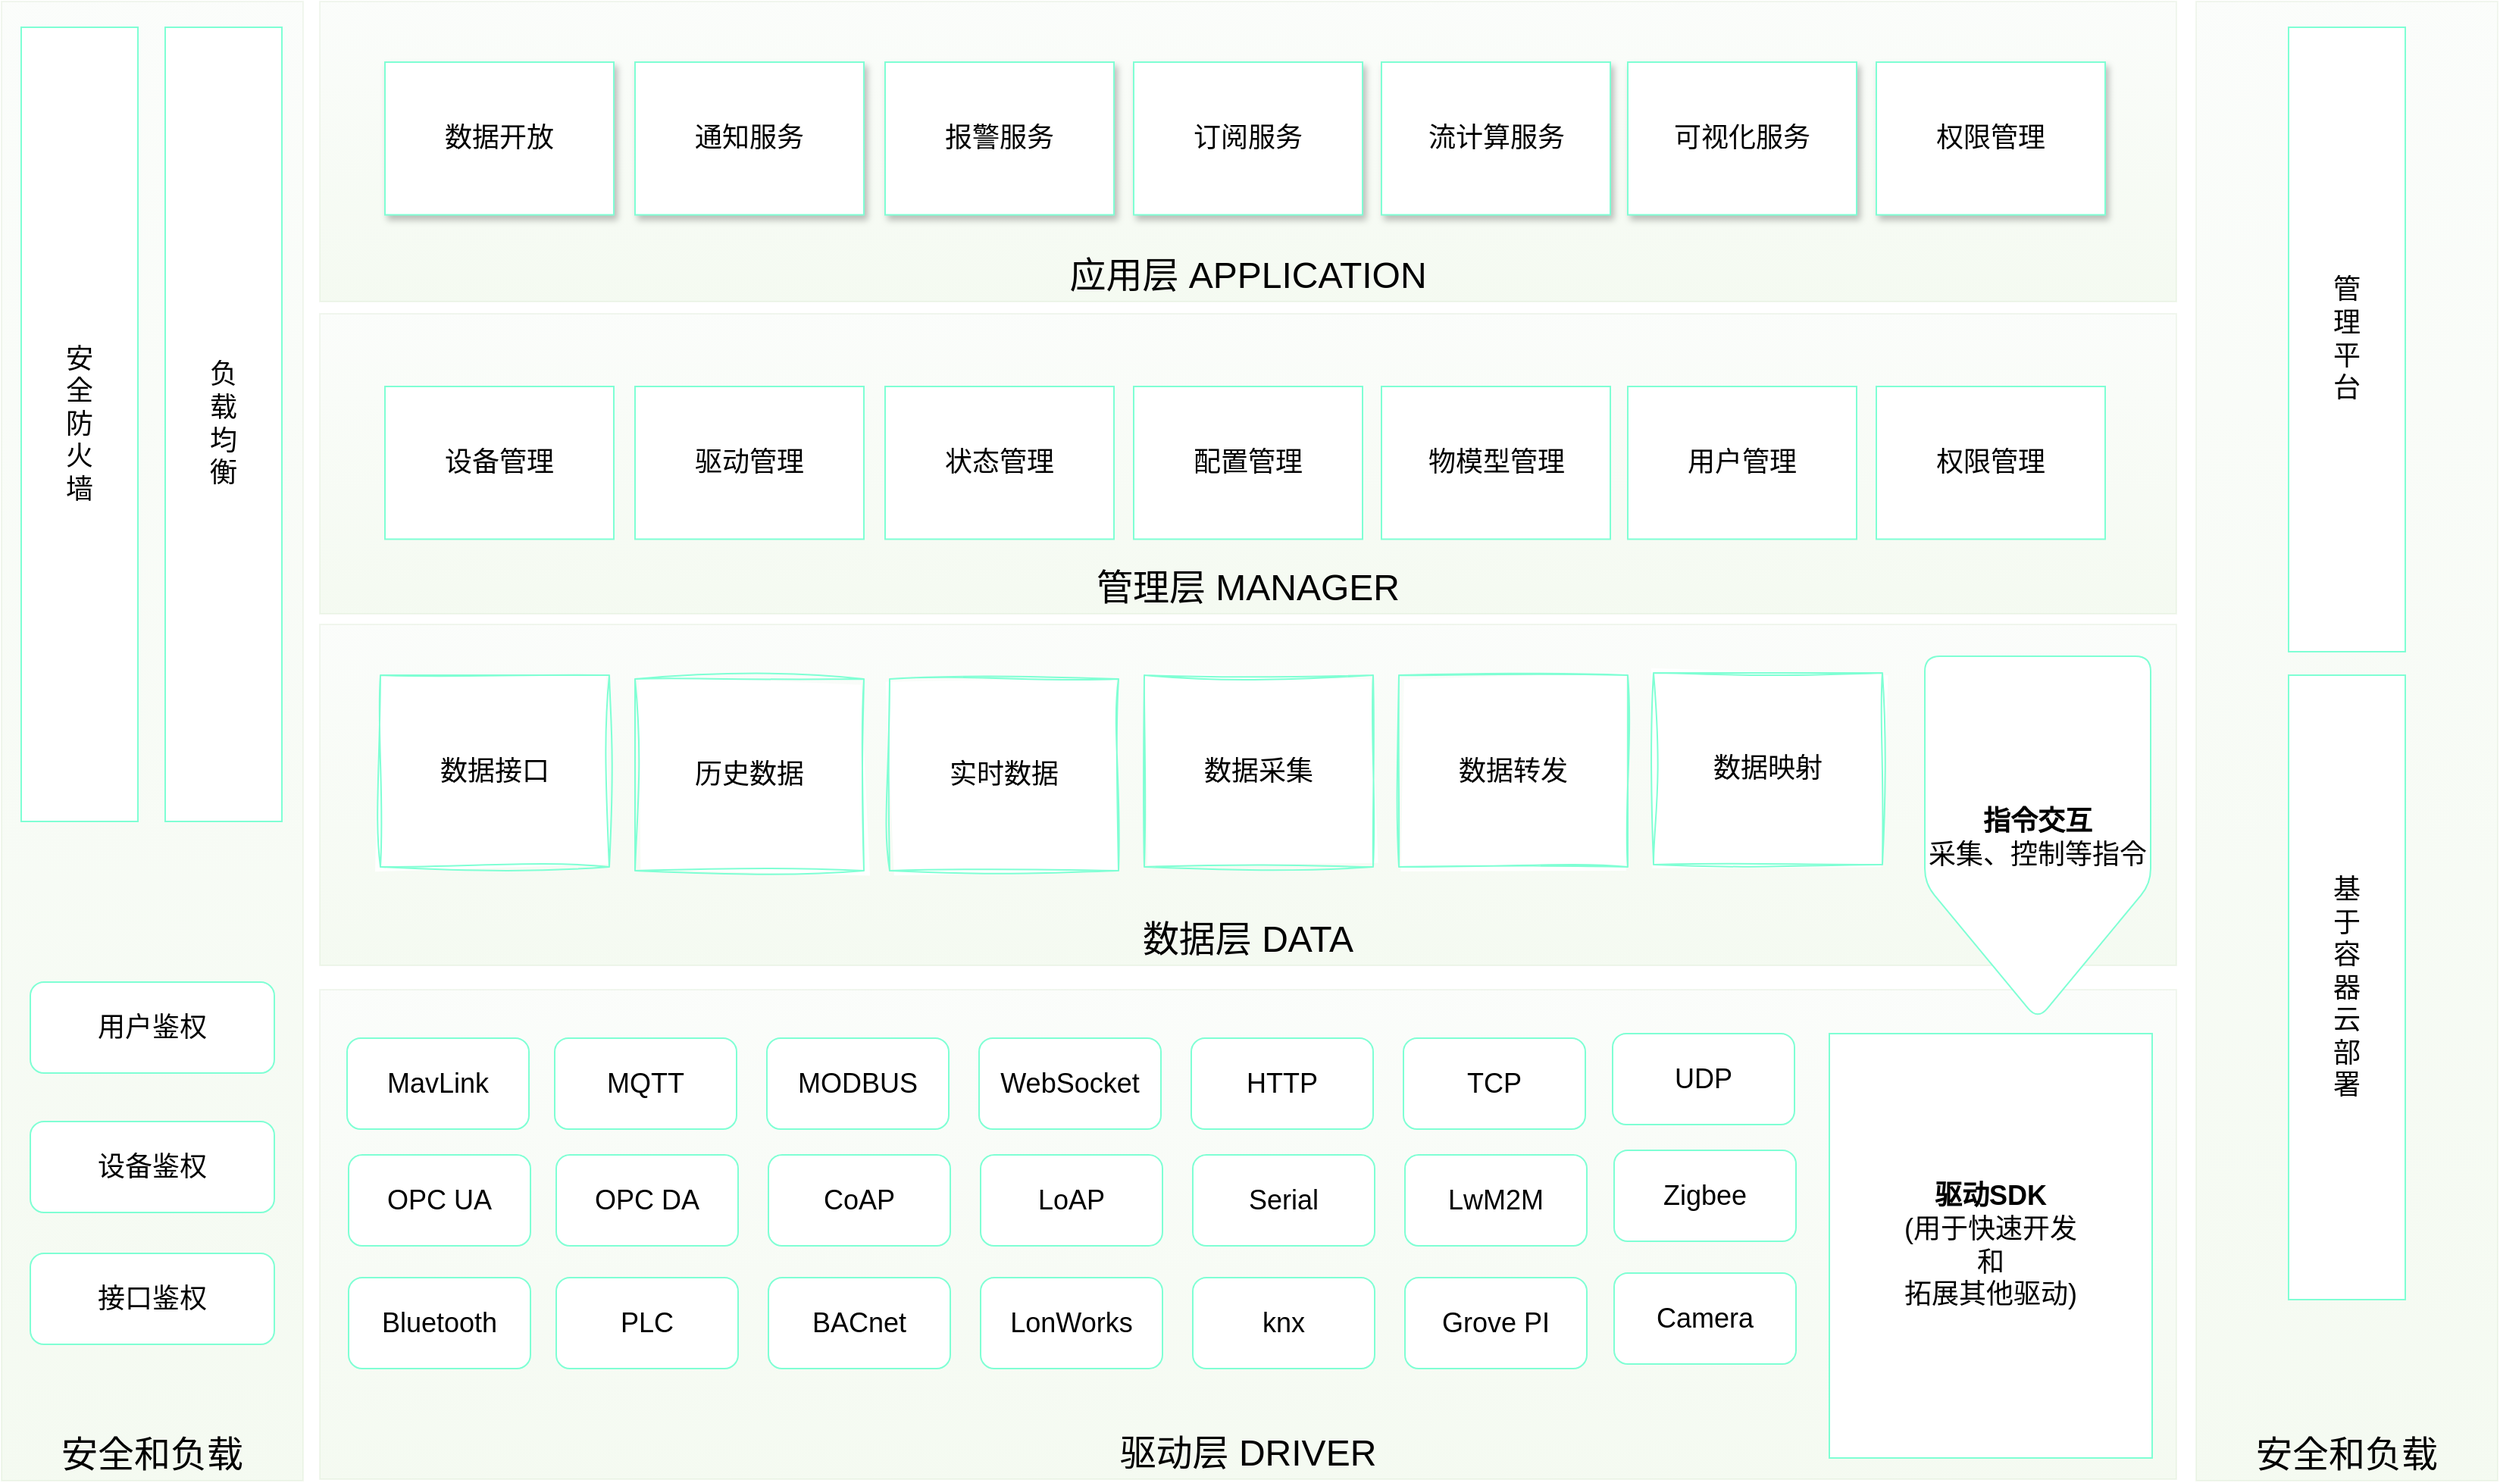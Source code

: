 <mxfile version="21.6.1" type="github">
  <diagram name="第 1 页" id="Qw-37vcta7j3B3pplBVY">
    <mxGraphModel dx="2820" dy="1236" grid="0" gridSize="10" guides="1" tooltips="1" connect="1" arrows="1" fold="1" page="0" pageScale="1" pageWidth="827" pageHeight="1169" math="0" shadow="0">
      <root>
        <mxCell id="0" />
        <mxCell id="1" parent="0" />
        <mxCell id="chnZoaWAUNlyMJ2FrWk6-1" value="驱动层 DRIVER" style="rounded=0;whiteSpace=wrap;html=1;strokeColor=#82b366;verticalAlign=bottom;fontSize=24;fillColor=#d5e8d4;gradientColor=#97d077;opacity=10;" vertex="1" parent="1">
          <mxGeometry x="-169" y="867" width="1225" height="323" as="geometry" />
        </mxCell>
        <mxCell id="chnZoaWAUNlyMJ2FrWk6-2" value="MavLink" style="rounded=1;whiteSpace=wrap;html=1;fontSize=18;strokeColor=#7fffd4;" vertex="1" parent="1">
          <mxGeometry x="-151" y="899" width="120" height="60" as="geometry" />
        </mxCell>
        <mxCell id="chnZoaWAUNlyMJ2FrWk6-3" value="MQTT" style="rounded=1;whiteSpace=wrap;html=1;fontSize=18;strokeColor=#7fffd4;" vertex="1" parent="1">
          <mxGeometry x="-14" y="899" width="120" height="60" as="geometry" />
        </mxCell>
        <mxCell id="chnZoaWAUNlyMJ2FrWk6-4" value="MODBUS" style="rounded=1;whiteSpace=wrap;html=1;fontSize=18;strokeColor=#7fffd4;" vertex="1" parent="1">
          <mxGeometry x="126" y="899" width="120" height="60" as="geometry" />
        </mxCell>
        <mxCell id="chnZoaWAUNlyMJ2FrWk6-5" value="WebSocket" style="rounded=1;whiteSpace=wrap;html=1;fontSize=18;strokeColor=#7fffd4;" vertex="1" parent="1">
          <mxGeometry x="266" y="899" width="120" height="60" as="geometry" />
        </mxCell>
        <mxCell id="chnZoaWAUNlyMJ2FrWk6-6" value="HTTP" style="rounded=1;whiteSpace=wrap;html=1;fontSize=18;strokeColor=#7fffd4;" vertex="1" parent="1">
          <mxGeometry x="406" y="899" width="120" height="60" as="geometry" />
        </mxCell>
        <mxCell id="chnZoaWAUNlyMJ2FrWk6-7" value="TCP" style="rounded=1;whiteSpace=wrap;html=1;fontSize=18;strokeColor=#7fffd4;" vertex="1" parent="1">
          <mxGeometry x="546" y="899" width="120" height="60" as="geometry" />
        </mxCell>
        <mxCell id="chnZoaWAUNlyMJ2FrWk6-8" value="UDP" style="rounded=1;whiteSpace=wrap;html=1;fontSize=18;strokeColor=#7fffd4;" vertex="1" parent="1">
          <mxGeometry x="684" y="896" width="120" height="60" as="geometry" />
        </mxCell>
        <mxCell id="chnZoaWAUNlyMJ2FrWk6-9" value="&lt;b&gt;驱动SDK&lt;br&gt;&lt;/b&gt;(用于快速开发&lt;br&gt;和&lt;br&gt;拓展其他驱动)" style="rounded=0;whiteSpace=wrap;html=1;fontSize=18;strokeColor=#7fffd4;" vertex="1" parent="1">
          <mxGeometry x="827" y="896" width="213" height="280" as="geometry" />
        </mxCell>
        <mxCell id="chnZoaWAUNlyMJ2FrWk6-10" value="OPC UA" style="rounded=1;whiteSpace=wrap;html=1;fontSize=18;strokeColor=#7fffd4;" vertex="1" parent="1">
          <mxGeometry x="-150" y="976" width="120" height="60" as="geometry" />
        </mxCell>
        <mxCell id="chnZoaWAUNlyMJ2FrWk6-11" value="OPC DA" style="rounded=1;whiteSpace=wrap;html=1;fontSize=18;strokeColor=#7fffd4;" vertex="1" parent="1">
          <mxGeometry x="-13" y="976" width="120" height="60" as="geometry" />
        </mxCell>
        <mxCell id="chnZoaWAUNlyMJ2FrWk6-12" value="CoAP" style="rounded=1;whiteSpace=wrap;html=1;fontSize=18;strokeColor=#7fffd4;" vertex="1" parent="1">
          <mxGeometry x="127" y="976" width="120" height="60" as="geometry" />
        </mxCell>
        <mxCell id="chnZoaWAUNlyMJ2FrWk6-13" value="LoAP" style="rounded=1;whiteSpace=wrap;html=1;fontSize=18;strokeColor=#7fffd4;" vertex="1" parent="1">
          <mxGeometry x="267" y="976" width="120" height="60" as="geometry" />
        </mxCell>
        <mxCell id="chnZoaWAUNlyMJ2FrWk6-14" value="Serial" style="rounded=1;whiteSpace=wrap;html=1;fontSize=18;strokeColor=#7fffd4;" vertex="1" parent="1">
          <mxGeometry x="407" y="976" width="120" height="60" as="geometry" />
        </mxCell>
        <mxCell id="chnZoaWAUNlyMJ2FrWk6-15" value="LwM2M" style="rounded=1;whiteSpace=wrap;html=1;fontSize=18;strokeColor=#7fffd4;" vertex="1" parent="1">
          <mxGeometry x="547" y="976" width="120" height="60" as="geometry" />
        </mxCell>
        <mxCell id="chnZoaWAUNlyMJ2FrWk6-16" value="Zigbee" style="rounded=1;whiteSpace=wrap;html=1;fontSize=18;strokeColor=#7fffd4;" vertex="1" parent="1">
          <mxGeometry x="685" y="973" width="120" height="60" as="geometry" />
        </mxCell>
        <mxCell id="chnZoaWAUNlyMJ2FrWk6-17" value="Bluetooth" style="rounded=1;whiteSpace=wrap;html=1;fontSize=18;strokeColor=#7fffd4;" vertex="1" parent="1">
          <mxGeometry x="-150" y="1057" width="120" height="60" as="geometry" />
        </mxCell>
        <mxCell id="chnZoaWAUNlyMJ2FrWk6-18" value="PLC" style="rounded=1;whiteSpace=wrap;html=1;fontSize=18;strokeColor=#7fffd4;" vertex="1" parent="1">
          <mxGeometry x="-13" y="1057" width="120" height="60" as="geometry" />
        </mxCell>
        <mxCell id="chnZoaWAUNlyMJ2FrWk6-19" value="BACnet" style="rounded=1;whiteSpace=wrap;html=1;fontSize=18;strokeColor=#7fffd4;" vertex="1" parent="1">
          <mxGeometry x="127" y="1057" width="120" height="60" as="geometry" />
        </mxCell>
        <mxCell id="chnZoaWAUNlyMJ2FrWk6-20" value="LonWorks" style="rounded=1;whiteSpace=wrap;html=1;fontSize=18;strokeColor=#7fffd4;" vertex="1" parent="1">
          <mxGeometry x="267" y="1057" width="120" height="60" as="geometry" />
        </mxCell>
        <mxCell id="chnZoaWAUNlyMJ2FrWk6-21" value="knx" style="rounded=1;whiteSpace=wrap;html=1;fontSize=18;strokeColor=#7fffd4;" vertex="1" parent="1">
          <mxGeometry x="407" y="1057" width="120" height="60" as="geometry" />
        </mxCell>
        <mxCell id="chnZoaWAUNlyMJ2FrWk6-22" value="Grove PI" style="rounded=1;whiteSpace=wrap;html=1;fontSize=18;strokeColor=#7fffd4;" vertex="1" parent="1">
          <mxGeometry x="547" y="1057" width="120" height="60" as="geometry" />
        </mxCell>
        <mxCell id="chnZoaWAUNlyMJ2FrWk6-23" value="Camera" style="rounded=1;whiteSpace=wrap;html=1;fontSize=18;strokeColor=#7fffd4;" vertex="1" parent="1">
          <mxGeometry x="685" y="1054" width="120" height="60" as="geometry" />
        </mxCell>
        <mxCell id="chnZoaWAUNlyMJ2FrWk6-24" value="数据层 DATA" style="rounded=0;whiteSpace=wrap;html=1;strokeColor=#82b366;verticalAlign=bottom;fontSize=24;fillColor=#d5e8d4;gradientColor=#97d077;opacity=10;" vertex="1" parent="1">
          <mxGeometry x="-169" y="626" width="1225" height="225" as="geometry" />
        </mxCell>
        <mxCell id="chnZoaWAUNlyMJ2FrWk6-25" value="数据接口" style="rounded=0;whiteSpace=wrap;html=1;fontSize=18;strokeColor=#7fffd4;sketch=1;curveFitting=1;jiggle=2;" vertex="1" parent="1">
          <mxGeometry x="-129" y="659.5" width="151" height="126.5" as="geometry" />
        </mxCell>
        <mxCell id="chnZoaWAUNlyMJ2FrWk6-26" value="历史数据" style="rounded=0;whiteSpace=wrap;html=1;fontSize=18;strokeColor=#7fffd4;sketch=1;curveFitting=1;jiggle=2;" vertex="1" parent="1">
          <mxGeometry x="39" y="662" width="151" height="126.5" as="geometry" />
        </mxCell>
        <mxCell id="chnZoaWAUNlyMJ2FrWk6-27" value="实时数据" style="rounded=0;whiteSpace=wrap;html=1;fontSize=18;strokeColor=#7fffd4;sketch=1;curveFitting=1;jiggle=2;" vertex="1" parent="1">
          <mxGeometry x="207" y="662" width="151" height="126.5" as="geometry" />
        </mxCell>
        <mxCell id="chnZoaWAUNlyMJ2FrWk6-28" value="数据采集" style="rounded=0;whiteSpace=wrap;html=1;fontSize=18;strokeColor=#7fffd4;sketch=1;curveFitting=1;jiggle=2;" vertex="1" parent="1">
          <mxGeometry x="375" y="659.5" width="151" height="126.5" as="geometry" />
        </mxCell>
        <mxCell id="chnZoaWAUNlyMJ2FrWk6-29" value="数据转发" style="rounded=0;whiteSpace=wrap;html=1;fontSize=18;strokeColor=#7fffd4;sketch=1;curveFitting=1;jiggle=2;" vertex="1" parent="1">
          <mxGeometry x="543" y="659.5" width="151" height="126.5" as="geometry" />
        </mxCell>
        <mxCell id="chnZoaWAUNlyMJ2FrWk6-30" value="数据映射" style="rounded=0;whiteSpace=wrap;html=1;fontSize=18;strokeColor=#7fffd4;sketch=1;curveFitting=1;jiggle=2;" vertex="1" parent="1">
          <mxGeometry x="711" y="658" width="151" height="126.5" as="geometry" />
        </mxCell>
        <mxCell id="chnZoaWAUNlyMJ2FrWk6-31" value="&lt;b&gt;指令交互&lt;/b&gt;&lt;br&gt;采集、控制等指令" style="shape=offPageConnector;whiteSpace=wrap;html=1;fontSize=18;strokeColor=#7fffd4;rounded=1;" vertex="1" parent="1">
          <mxGeometry x="890" y="647" width="149" height="240" as="geometry" />
        </mxCell>
        <mxCell id="chnZoaWAUNlyMJ2FrWk6-32" value="管理层 MANAGER" style="rounded=0;whiteSpace=wrap;html=1;strokeColor=#82b366;verticalAlign=bottom;fontSize=24;fillColor=#d5e8d4;gradientColor=#97d077;opacity=10;" vertex="1" parent="1">
          <mxGeometry x="-169" y="421" width="1225" height="198" as="geometry" />
        </mxCell>
        <mxCell id="chnZoaWAUNlyMJ2FrWk6-33" value="设备管理" style="rounded=0;whiteSpace=wrap;html=1;fontSize=18;strokeColor=#7fffd4;shadow=0;glass=0;" vertex="1" parent="1">
          <mxGeometry x="-126" y="469" width="151" height="100.75" as="geometry" />
        </mxCell>
        <mxCell id="chnZoaWAUNlyMJ2FrWk6-34" value="驱动管理" style="rounded=0;whiteSpace=wrap;html=1;fontSize=18;strokeColor=#7fffd4;shadow=0;glass=0;" vertex="1" parent="1">
          <mxGeometry x="39" y="469" width="151" height="100.75" as="geometry" />
        </mxCell>
        <mxCell id="chnZoaWAUNlyMJ2FrWk6-35" value="状态管理" style="rounded=0;whiteSpace=wrap;html=1;fontSize=18;strokeColor=#7fffd4;shadow=0;glass=0;" vertex="1" parent="1">
          <mxGeometry x="204" y="469" width="151" height="100.75" as="geometry" />
        </mxCell>
        <mxCell id="chnZoaWAUNlyMJ2FrWk6-36" value="配置管理" style="rounded=0;whiteSpace=wrap;html=1;fontSize=18;strokeColor=#7fffd4;shadow=0;glass=0;" vertex="1" parent="1">
          <mxGeometry x="368" y="469" width="151" height="100.75" as="geometry" />
        </mxCell>
        <mxCell id="chnZoaWAUNlyMJ2FrWk6-37" value="物模型管理" style="rounded=0;whiteSpace=wrap;html=1;fontSize=18;strokeColor=#7fffd4;shadow=0;glass=0;" vertex="1" parent="1">
          <mxGeometry x="531.5" y="469" width="151" height="100.75" as="geometry" />
        </mxCell>
        <mxCell id="chnZoaWAUNlyMJ2FrWk6-38" value="用户管理" style="rounded=0;whiteSpace=wrap;html=1;fontSize=18;strokeColor=#7fffd4;shadow=0;glass=0;" vertex="1" parent="1">
          <mxGeometry x="694" y="469" width="151" height="100.75" as="geometry" />
        </mxCell>
        <mxCell id="chnZoaWAUNlyMJ2FrWk6-39" value="权限管理" style="rounded=0;whiteSpace=wrap;html=1;fontSize=18;strokeColor=#7fffd4;shadow=0;glass=0;" vertex="1" parent="1">
          <mxGeometry x="858" y="469" width="151" height="100.75" as="geometry" />
        </mxCell>
        <mxCell id="chnZoaWAUNlyMJ2FrWk6-40" value="应用层 APPLICATION" style="rounded=0;whiteSpace=wrap;html=1;strokeColor=#82b366;verticalAlign=bottom;fontSize=24;fillColor=#d5e8d4;gradientColor=#97d077;opacity=10;" vertex="1" parent="1">
          <mxGeometry x="-169" y="215" width="1225" height="198" as="geometry" />
        </mxCell>
        <mxCell id="chnZoaWAUNlyMJ2FrWk6-41" value="数据开放" style="rounded=0;whiteSpace=wrap;html=1;fontSize=18;strokeColor=#7fffd4;shadow=1;glass=0;" vertex="1" parent="1">
          <mxGeometry x="-126" y="255" width="151" height="100.75" as="geometry" />
        </mxCell>
        <mxCell id="chnZoaWAUNlyMJ2FrWk6-42" value="通知服务" style="rounded=0;whiteSpace=wrap;html=1;fontSize=18;strokeColor=#7fffd4;shadow=1;glass=0;" vertex="1" parent="1">
          <mxGeometry x="39" y="255" width="151" height="100.75" as="geometry" />
        </mxCell>
        <mxCell id="chnZoaWAUNlyMJ2FrWk6-43" value="报警服务" style="rounded=0;whiteSpace=wrap;html=1;fontSize=18;strokeColor=#7fffd4;shadow=1;glass=0;" vertex="1" parent="1">
          <mxGeometry x="204" y="255" width="151" height="100.75" as="geometry" />
        </mxCell>
        <mxCell id="chnZoaWAUNlyMJ2FrWk6-44" value="订阅服务" style="rounded=0;whiteSpace=wrap;html=1;fontSize=18;strokeColor=#7fffd4;shadow=1;glass=0;" vertex="1" parent="1">
          <mxGeometry x="368" y="255" width="151" height="100.75" as="geometry" />
        </mxCell>
        <mxCell id="chnZoaWAUNlyMJ2FrWk6-45" value="流计算服务" style="rounded=0;whiteSpace=wrap;html=1;fontSize=18;strokeColor=#7fffd4;shadow=1;glass=0;" vertex="1" parent="1">
          <mxGeometry x="531.5" y="255" width="151" height="100.75" as="geometry" />
        </mxCell>
        <mxCell id="chnZoaWAUNlyMJ2FrWk6-46" value="可视化服务" style="rounded=0;whiteSpace=wrap;html=1;fontSize=18;strokeColor=#7fffd4;shadow=1;glass=0;" vertex="1" parent="1">
          <mxGeometry x="694" y="255" width="151" height="100.75" as="geometry" />
        </mxCell>
        <mxCell id="chnZoaWAUNlyMJ2FrWk6-47" value="权限管理" style="rounded=0;whiteSpace=wrap;html=1;fontSize=18;strokeColor=#7fffd4;shadow=1;glass=0;" vertex="1" parent="1">
          <mxGeometry x="858" y="255" width="151" height="100.75" as="geometry" />
        </mxCell>
        <mxCell id="chnZoaWAUNlyMJ2FrWk6-48" value="安全和负载" style="rounded=0;whiteSpace=wrap;html=1;strokeColor=#82b366;verticalAlign=bottom;fontSize=24;fillColor=#d5e8d4;gradientColor=#97d077;opacity=10;" vertex="1" parent="1">
          <mxGeometry x="-379" y="215" width="199" height="976" as="geometry" />
        </mxCell>
        <mxCell id="chnZoaWAUNlyMJ2FrWk6-49" value="接口鉴权" style="rounded=1;whiteSpace=wrap;html=1;fontSize=18;strokeColor=#7fffd4;" vertex="1" parent="1">
          <mxGeometry x="-360" y="1041" width="161" height="60" as="geometry" />
        </mxCell>
        <mxCell id="chnZoaWAUNlyMJ2FrWk6-50" value="设备鉴权" style="rounded=1;whiteSpace=wrap;html=1;fontSize=18;strokeColor=#7fffd4;" vertex="1" parent="1">
          <mxGeometry x="-360" y="954" width="161" height="60" as="geometry" />
        </mxCell>
        <mxCell id="chnZoaWAUNlyMJ2FrWk6-51" value="用户鉴权" style="rounded=1;whiteSpace=wrap;html=1;fontSize=18;strokeColor=#7fffd4;" vertex="1" parent="1">
          <mxGeometry x="-360" y="862" width="161" height="60" as="geometry" />
        </mxCell>
        <mxCell id="chnZoaWAUNlyMJ2FrWk6-52" value="安&lt;br&gt;全&lt;br&gt;防&lt;br&gt;火&lt;br&gt;墙" style="rounded=0;whiteSpace=wrap;html=1;fontSize=18;strokeColor=#7fffd4;" vertex="1" parent="1">
          <mxGeometry x="-366" y="232" width="77" height="524" as="geometry" />
        </mxCell>
        <mxCell id="chnZoaWAUNlyMJ2FrWk6-53" value="负&lt;br&gt;载&lt;br&gt;均&lt;br&gt;衡" style="rounded=0;whiteSpace=wrap;html=1;fontSize=18;strokeColor=#7fffd4;" vertex="1" parent="1">
          <mxGeometry x="-271" y="232" width="77" height="524" as="geometry" />
        </mxCell>
        <mxCell id="chnZoaWAUNlyMJ2FrWk6-54" value="安全和负载" style="rounded=0;whiteSpace=wrap;html=1;strokeColor=#82b366;verticalAlign=bottom;fontSize=24;fillColor=#d5e8d4;gradientColor=#97d077;opacity=10;" vertex="1" parent="1">
          <mxGeometry x="1069" y="215" width="199" height="976" as="geometry" />
        </mxCell>
        <mxCell id="chnZoaWAUNlyMJ2FrWk6-55" value="管&lt;br&gt;理&lt;br&gt;平&lt;br&gt;台" style="rounded=0;whiteSpace=wrap;html=1;fontSize=18;strokeColor=#7fffd4;" vertex="1" parent="1">
          <mxGeometry x="1130" y="232" width="77" height="412" as="geometry" />
        </mxCell>
        <mxCell id="chnZoaWAUNlyMJ2FrWk6-56" value="基&lt;br&gt;于&lt;br&gt;容&lt;br&gt;器&lt;br&gt;云&lt;br&gt;部&lt;br&gt;署" style="rounded=0;whiteSpace=wrap;html=1;fontSize=18;strokeColor=#7fffd4;" vertex="1" parent="1">
          <mxGeometry x="1130" y="659.5" width="77" height="412" as="geometry" />
        </mxCell>
      </root>
    </mxGraphModel>
  </diagram>
</mxfile>
